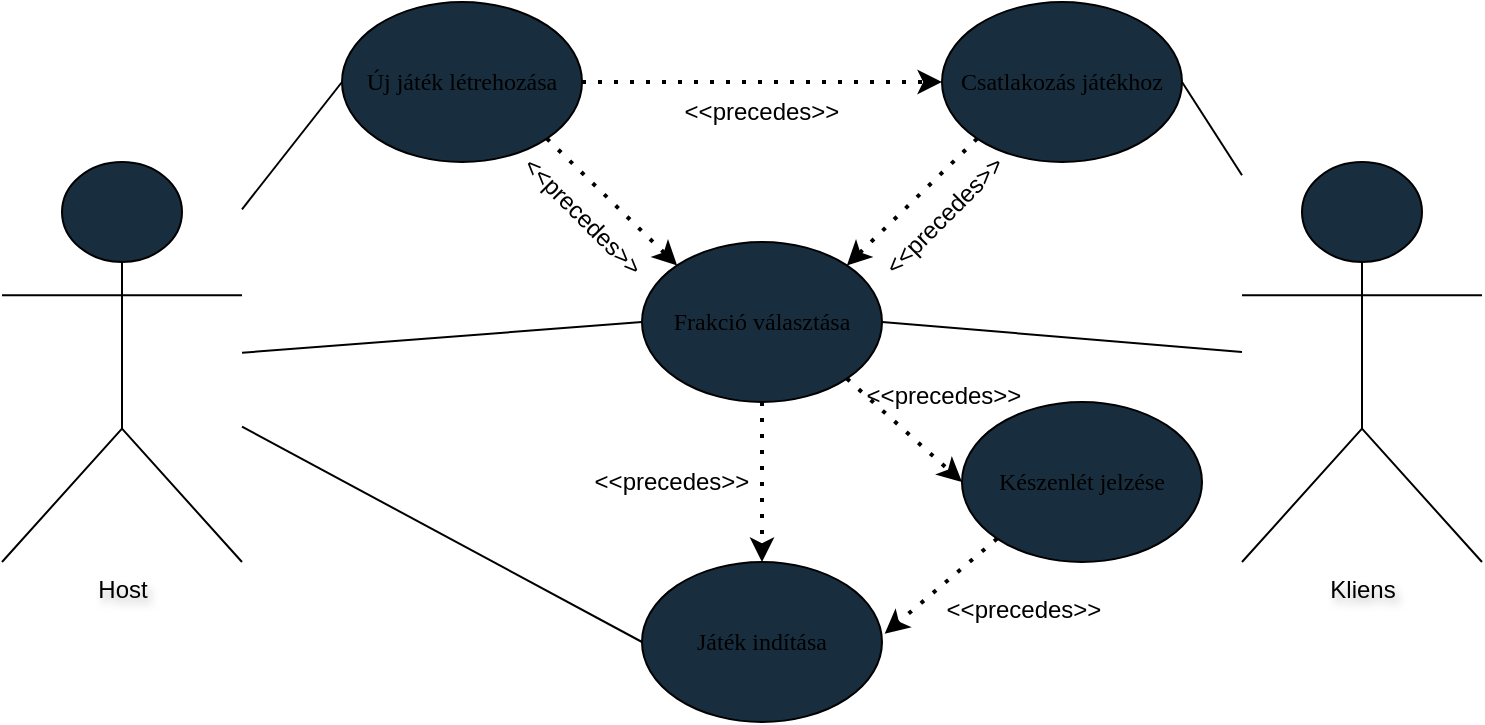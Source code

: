 <mxfile version="25.0.2">
  <diagram name="Page-1" id="o75G6O5AJKZnPw6o2JuL">
    <mxGraphModel dx="989" dy="582" grid="1" gridSize="10" guides="1" tooltips="1" connect="1" arrows="1" fold="1" page="1" pageScale="1" pageWidth="827" pageHeight="1169" math="0" shadow="0">
      <root>
        <mxCell id="0" />
        <mxCell id="1" parent="0" />
        <mxCell id="W2awIXA4G5pH9nJLCsxc-1" value="Host" style="shape=umlActor;verticalLabelPosition=bottom;verticalAlign=top;html=1;outlineConnect=0;gradientColor=none;fillColor=#182e3e;textShadow=1;labelBorderColor=none;labelBackgroundColor=none;" parent="1" vertex="1">
          <mxGeometry x="20" y="300" width="120" height="200" as="geometry" />
        </mxCell>
        <mxCell id="W2awIXA4G5pH9nJLCsxc-2" value="Új játék létrehozása" style="ellipse;whiteSpace=wrap;html=1;fontFamily=Lucida Console;fontSize=12;textShadow=0;gradientColor=none;fillColor=#182e3e;spacingLeft=5;spacingRight=5;" parent="1" vertex="1">
          <mxGeometry x="190" y="220" width="120" height="80" as="geometry" />
        </mxCell>
        <mxCell id="GO87aina9Gtt3tQ5UPxz-1" value="Csatlakozás játékhoz" style="ellipse;whiteSpace=wrap;html=1;fontFamily=Lucida Console;fontSize=12;textShadow=0;gradientColor=none;fillColor=#182e3e;spacingLeft=5;spacingRight=5;" parent="1" vertex="1">
          <mxGeometry x="490" y="220" width="120" height="80" as="geometry" />
        </mxCell>
        <mxCell id="GO87aina9Gtt3tQ5UPxz-3" value="Frakció választása" style="ellipse;whiteSpace=wrap;html=1;fontFamily=Lucida Console;fontSize=12;textShadow=0;gradientColor=none;fillColor=#182e3e;spacingLeft=5;spacingRight=5;" parent="1" vertex="1">
          <mxGeometry x="340" y="340" width="120" height="80" as="geometry" />
        </mxCell>
        <mxCell id="GO87aina9Gtt3tQ5UPxz-6" value="" style="endArrow=none;html=1;rounded=0;endFill=0;entryX=0;entryY=0.5;entryDx=0;entryDy=0;" parent="1" source="W2awIXA4G5pH9nJLCsxc-1" target="W2awIXA4G5pH9nJLCsxc-2" edge="1">
          <mxGeometry width="50" height="50" relative="1" as="geometry">
            <mxPoint x="190" y="260" as="sourcePoint" />
            <mxPoint x="240" y="210" as="targetPoint" />
          </mxGeometry>
        </mxCell>
        <mxCell id="GO87aina9Gtt3tQ5UPxz-8" value="" style="endArrow=classic;dashed=1;html=1;dashPattern=1 3;strokeWidth=2;rounded=0;exitX=1;exitY=1;exitDx=0;exitDy=0;entryX=0;entryY=0;entryDx=0;entryDy=0;endFill=1;" parent="1" source="W2awIXA4G5pH9nJLCsxc-2" target="GO87aina9Gtt3tQ5UPxz-3" edge="1">
          <mxGeometry width="50" height="50" relative="1" as="geometry">
            <mxPoint x="150" y="200" as="sourcePoint" />
            <mxPoint x="200" y="150" as="targetPoint" />
            <Array as="points" />
          </mxGeometry>
        </mxCell>
        <mxCell id="GO87aina9Gtt3tQ5UPxz-9" value="" style="endArrow=classic;dashed=1;html=1;dashPattern=1 3;strokeWidth=2;rounded=0;exitX=0;exitY=1;exitDx=0;exitDy=0;entryX=1;entryY=0;entryDx=0;entryDy=0;endFill=1;" parent="1" source="GO87aina9Gtt3tQ5UPxz-1" target="GO87aina9Gtt3tQ5UPxz-3" edge="1">
          <mxGeometry width="50" height="50" relative="1" as="geometry">
            <mxPoint x="180" y="230" as="sourcePoint" />
            <mxPoint x="270" y="180" as="targetPoint" />
            <Array as="points" />
          </mxGeometry>
        </mxCell>
        <mxCell id="GO87aina9Gtt3tQ5UPxz-10" value="&amp;lt;&amp;lt;precedes&amp;gt;&amp;gt;" style="text;html=1;align=center;verticalAlign=middle;whiteSpace=wrap;rounded=0;rotation=45;" parent="1" vertex="1">
          <mxGeometry x="276.5" y="314" width="67" height="26" as="geometry" />
        </mxCell>
        <mxCell id="GO87aina9Gtt3tQ5UPxz-12" value="" style="endArrow=none;html=1;rounded=0;endFill=0;entryX=0;entryY=0.5;entryDx=0;entryDy=0;" parent="1" source="W2awIXA4G5pH9nJLCsxc-1" target="GO87aina9Gtt3tQ5UPxz-3" edge="1">
          <mxGeometry width="50" height="50" relative="1" as="geometry">
            <mxPoint x="270" y="310" as="sourcePoint" />
            <mxPoint x="240" y="270" as="targetPoint" />
          </mxGeometry>
        </mxCell>
        <mxCell id="GO87aina9Gtt3tQ5UPxz-14" value="&amp;lt;&amp;lt;precedes&amp;gt;&amp;gt;" style="text;html=1;align=center;verticalAlign=middle;whiteSpace=wrap;rounded=0;rotation=-45;" parent="1" vertex="1">
          <mxGeometry x="460" y="313" width="62" height="27" as="geometry" />
        </mxCell>
        <mxCell id="GO87aina9Gtt3tQ5UPxz-15" value="Kliens" style="shape=umlActor;verticalLabelPosition=bottom;verticalAlign=top;html=1;outlineConnect=0;gradientColor=none;fillColor=#182e3e;textShadow=1;labelBorderColor=none;labelBackgroundColor=none;" parent="1" vertex="1">
          <mxGeometry x="640" y="300" width="120" height="200" as="geometry" />
        </mxCell>
        <mxCell id="GO87aina9Gtt3tQ5UPxz-16" value="" style="endArrow=none;html=1;rounded=0;endFill=0;entryX=1;entryY=0.5;entryDx=0;entryDy=0;" parent="1" source="GO87aina9Gtt3tQ5UPxz-15" target="GO87aina9Gtt3tQ5UPxz-3" edge="1">
          <mxGeometry width="50" height="50" relative="1" as="geometry">
            <mxPoint x="150" y="410" as="sourcePoint" />
            <mxPoint x="350" y="410" as="targetPoint" />
          </mxGeometry>
        </mxCell>
        <mxCell id="GO87aina9Gtt3tQ5UPxz-17" value="" style="endArrow=none;html=1;rounded=0;endFill=0;entryX=1;entryY=0.5;entryDx=0;entryDy=0;" parent="1" source="GO87aina9Gtt3tQ5UPxz-15" target="GO87aina9Gtt3tQ5UPxz-1" edge="1">
          <mxGeometry width="50" height="50" relative="1" as="geometry">
            <mxPoint x="150" y="355" as="sourcePoint" />
            <mxPoint x="200" y="310" as="targetPoint" />
          </mxGeometry>
        </mxCell>
        <mxCell id="GO87aina9Gtt3tQ5UPxz-18" value="" style="endArrow=classic;dashed=1;html=1;dashPattern=1 3;strokeWidth=2;rounded=0;exitX=1;exitY=0.5;exitDx=0;exitDy=0;entryX=0;entryY=0.5;entryDx=0;entryDy=0;endFill=1;" parent="1" source="W2awIXA4G5pH9nJLCsxc-2" target="GO87aina9Gtt3tQ5UPxz-1" edge="1">
          <mxGeometry width="50" height="50" relative="1" as="geometry">
            <mxPoint x="518" y="338" as="sourcePoint" />
            <mxPoint x="452" y="382" as="targetPoint" />
            <Array as="points" />
          </mxGeometry>
        </mxCell>
        <mxCell id="GO87aina9Gtt3tQ5UPxz-19" value="&amp;lt;&amp;lt;precedes&amp;gt;&amp;gt;" style="text;html=1;align=center;verticalAlign=middle;whiteSpace=wrap;rounded=0;rotation=0;" parent="1" vertex="1">
          <mxGeometry x="355" y="260" width="90" height="30" as="geometry" />
        </mxCell>
        <mxCell id="GO87aina9Gtt3tQ5UPxz-20" value="Játék indítása" style="ellipse;whiteSpace=wrap;html=1;fontFamily=Lucida Console;fontSize=12;textShadow=0;gradientColor=none;fillColor=#182e3e;spacingLeft=5;spacingRight=5;" parent="1" vertex="1">
          <mxGeometry x="340" y="500" width="120" height="80" as="geometry" />
        </mxCell>
        <mxCell id="GO87aina9Gtt3tQ5UPxz-21" value="" style="endArrow=classic;dashed=1;html=1;dashPattern=1 3;strokeWidth=2;rounded=0;entryX=0.5;entryY=0;entryDx=0;entryDy=0;endFill=1;" parent="1" target="GO87aina9Gtt3tQ5UPxz-20" edge="1">
          <mxGeometry width="50" height="50" relative="1" as="geometry">
            <mxPoint x="400" y="420" as="sourcePoint" />
            <mxPoint x="500" y="310" as="targetPoint" />
            <Array as="points" />
          </mxGeometry>
        </mxCell>
        <mxCell id="GO87aina9Gtt3tQ5UPxz-22" value="&amp;lt;&amp;lt;precedes&amp;gt;&amp;gt;" style="text;html=1;align=center;verticalAlign=middle;whiteSpace=wrap;rounded=0;rotation=0;" parent="1" vertex="1">
          <mxGeometry x="310" y="445" width="90" height="30" as="geometry" />
        </mxCell>
        <mxCell id="GO87aina9Gtt3tQ5UPxz-23" value="" style="endArrow=none;html=1;rounded=0;endFill=0;entryX=0;entryY=0.5;entryDx=0;entryDy=0;" parent="1" source="W2awIXA4G5pH9nJLCsxc-1" target="GO87aina9Gtt3tQ5UPxz-20" edge="1">
          <mxGeometry width="50" height="50" relative="1" as="geometry">
            <mxPoint x="150" y="410" as="sourcePoint" />
            <mxPoint x="350" y="410" as="targetPoint" />
          </mxGeometry>
        </mxCell>
        <mxCell id="J_7ijBY-IQlfRhSvy3dB-1" value="Készenlét jelzése" style="ellipse;whiteSpace=wrap;html=1;fontFamily=Lucida Console;fontSize=12;textShadow=0;gradientColor=none;fillColor=#182e3e;spacingLeft=5;spacingRight=5;" vertex="1" parent="1">
          <mxGeometry x="500" y="420" width="120" height="80" as="geometry" />
        </mxCell>
        <mxCell id="J_7ijBY-IQlfRhSvy3dB-2" value="" style="endArrow=classic;dashed=1;html=1;dashPattern=1 3;strokeWidth=2;rounded=0;exitX=1;exitY=1;exitDx=0;exitDy=0;entryX=0;entryY=0.5;entryDx=0;entryDy=0;endFill=1;" edge="1" parent="1" source="GO87aina9Gtt3tQ5UPxz-3" target="J_7ijBY-IQlfRhSvy3dB-1">
          <mxGeometry width="50" height="50" relative="1" as="geometry">
            <mxPoint x="518" y="298" as="sourcePoint" />
            <mxPoint x="452" y="362" as="targetPoint" />
            <Array as="points" />
          </mxGeometry>
        </mxCell>
        <mxCell id="J_7ijBY-IQlfRhSvy3dB-3" value="&amp;lt;&amp;lt;precedes&amp;gt;&amp;gt;" style="text;html=1;align=center;verticalAlign=middle;whiteSpace=wrap;rounded=0;rotation=0;" vertex="1" parent="1">
          <mxGeometry x="460" y="403" width="62" height="27" as="geometry" />
        </mxCell>
        <mxCell id="J_7ijBY-IQlfRhSvy3dB-4" value="" style="endArrow=classic;dashed=1;html=1;dashPattern=1 3;strokeWidth=2;rounded=0;exitX=0;exitY=1;exitDx=0;exitDy=0;entryX=1.011;entryY=0.449;entryDx=0;entryDy=0;endFill=1;entryPerimeter=0;" edge="1" parent="1" source="J_7ijBY-IQlfRhSvy3dB-1" target="GO87aina9Gtt3tQ5UPxz-20">
          <mxGeometry width="50" height="50" relative="1" as="geometry">
            <mxPoint x="452" y="418" as="sourcePoint" />
            <mxPoint x="510" y="470" as="targetPoint" />
            <Array as="points" />
          </mxGeometry>
        </mxCell>
        <mxCell id="J_7ijBY-IQlfRhSvy3dB-5" value="&amp;lt;&amp;lt;precedes&amp;gt;&amp;gt;" style="text;html=1;align=center;verticalAlign=middle;whiteSpace=wrap;rounded=0;rotation=0;" vertex="1" parent="1">
          <mxGeometry x="500" y="510" width="62" height="27" as="geometry" />
        </mxCell>
      </root>
    </mxGraphModel>
  </diagram>
</mxfile>
